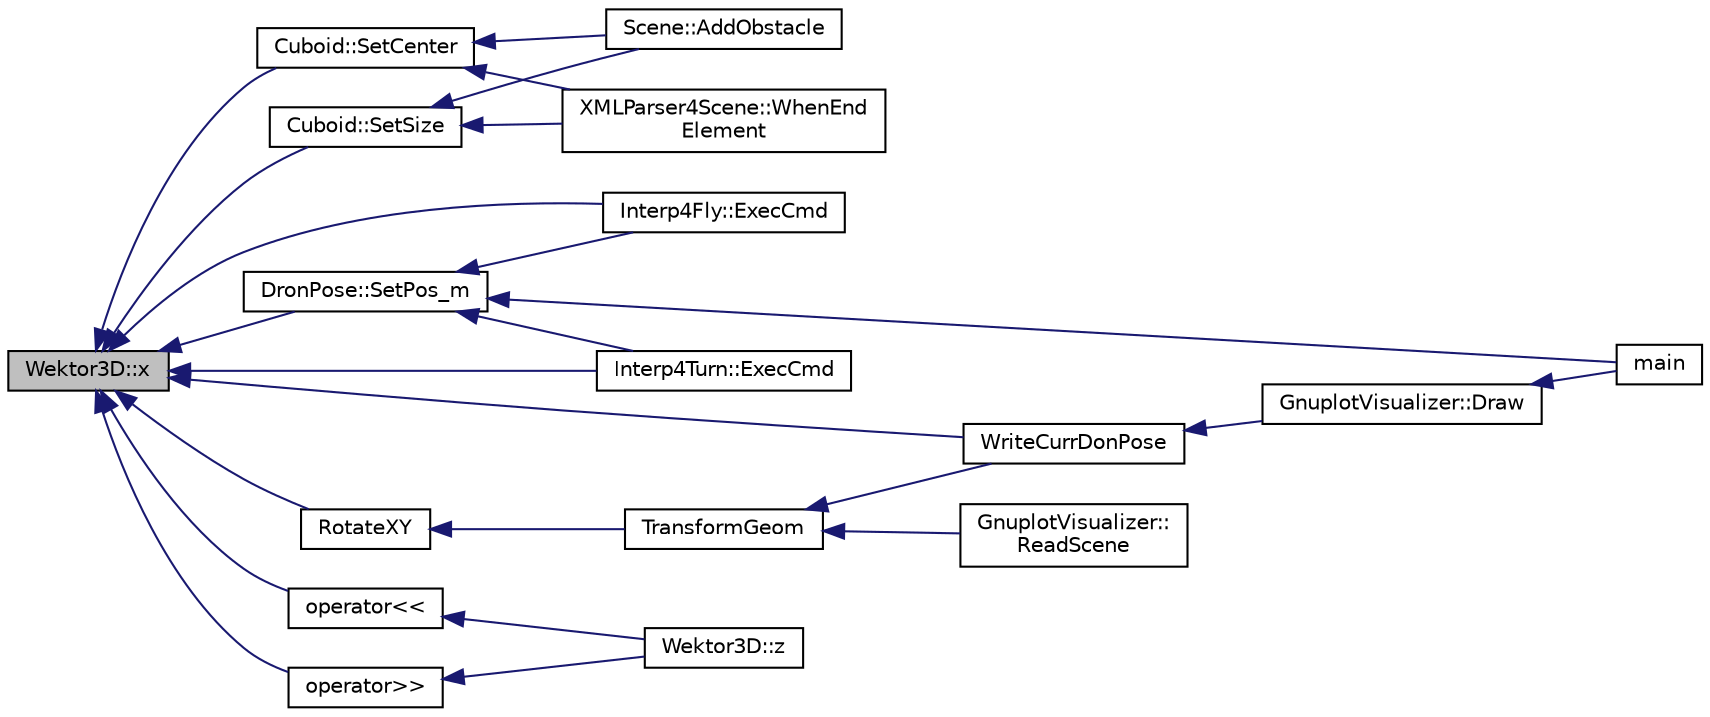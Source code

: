 digraph "Wektor3D::x"
{
  edge [fontname="Helvetica",fontsize="10",labelfontname="Helvetica",labelfontsize="10"];
  node [fontname="Helvetica",fontsize="10",shape=record];
  rankdir="LR";
  Node1 [label="Wektor3D::x",height=0.2,width=0.4,color="black", fillcolor="grey75", style="filled", fontcolor="black"];
  Node1 -> Node2 [dir="back",color="midnightblue",fontsize="10",style="solid",fontname="Helvetica"];
  Node2 [label="Cuboid::SetSize",height=0.2,width=0.4,color="black", fillcolor="white", style="filled",URL="$class_cuboid.html#ad4ab95061ca2e19aa7e2c890eb345e22",tooltip="Zapisuje dlugości boków prostopadłościanu. "];
  Node2 -> Node3 [dir="back",color="midnightblue",fontsize="10",style="solid",fontname="Helvetica"];
  Node3 [label="Scene::AddObstacle",height=0.2,width=0.4,color="black", fillcolor="white", style="filled",URL="$class_scene.html#aa673e67c91dff47b5ab1550de35bfa19",tooltip="Dodaje nową przeszkodę do sceny. "];
  Node2 -> Node4 [dir="back",color="midnightblue",fontsize="10",style="solid",fontname="Helvetica"];
  Node4 [label="XMLParser4Scene::WhenEnd\lElement",height=0.2,width=0.4,color="black", fillcolor="white", style="filled",URL="$class_x_m_l_parser4_scene.html#a21d50c14e7729235589b58f32dce9556",tooltip="Wykonuje końcowe operacje związane z danym elementem XML. "];
  Node1 -> Node5 [dir="back",color="midnightblue",fontsize="10",style="solid",fontname="Helvetica"];
  Node5 [label="Cuboid::SetCenter",height=0.2,width=0.4,color="black", fillcolor="white", style="filled",URL="$class_cuboid.html#a057fd804be6a022ec22411eb5b9a3073",tooltip="Zapisuje środek prostopadłościanu. "];
  Node5 -> Node3 [dir="back",color="midnightblue",fontsize="10",style="solid",fontname="Helvetica"];
  Node5 -> Node4 [dir="back",color="midnightblue",fontsize="10",style="solid",fontname="Helvetica"];
  Node1 -> Node6 [dir="back",color="midnightblue",fontsize="10",style="solid",fontname="Helvetica"];
  Node6 [label="DronPose::SetPos_m",height=0.2,width=0.4,color="black", fillcolor="white", style="filled",URL="$class_dron_pose.html#aeefe822241c1c8dbcab3e806dd1016bf",tooltip="Ustawia wartości współrzędnych pozy robota. "];
  Node6 -> Node7 [dir="back",color="midnightblue",fontsize="10",style="solid",fontname="Helvetica"];
  Node7 [label="Interp4Fly::ExecCmd",height=0.2,width=0.4,color="black", fillcolor="white", style="filled",URL="$class_interp4_fly.html#a0e0e5348c18740d2647a1c02aad4344c",tooltip="Wykonuje zadanie dla danej wtyczki i wyświetla pozycję drona. "];
  Node6 -> Node8 [dir="back",color="midnightblue",fontsize="10",style="solid",fontname="Helvetica"];
  Node8 [label="Interp4Turn::ExecCmd",height=0.2,width=0.4,color="black", fillcolor="white", style="filled",URL="$class_interp4_turn.html#aa6b8457105e0d372ecfb5bdfec0d7efa",tooltip="Wykonuje zadanie dla danej wtyczki i wyświetla pozycję drona. "];
  Node6 -> Node9 [dir="back",color="midnightblue",fontsize="10",style="solid",fontname="Helvetica"];
  Node9 [label="main",height=0.2,width=0.4,color="black", fillcolor="white", style="filled",URL="$main_8cpp.html#ae66f6b31b5ad750f1fe042a706a4e3d4"];
  Node1 -> Node10 [dir="back",color="midnightblue",fontsize="10",style="solid",fontname="Helvetica"];
  Node10 [label="RotateXY",height=0.2,width=0.4,color="black", fillcolor="white", style="filled",URL="$_gnuplot_visualizer_8cpp.html#a359580f84d2edd509de42303e4759bc2",tooltip="Rotacja i skalowanie współrzędnych punktu. "];
  Node10 -> Node11 [dir="back",color="midnightblue",fontsize="10",style="solid",fontname="Helvetica"];
  Node11 [label="TransformGeom",height=0.2,width=0.4,color="black", fillcolor="white", style="filled",URL="$_gnuplot_visualizer_8cpp.html#a859ec2a0d8df8dcd2986cafdf41929a6"];
  Node11 -> Node12 [dir="back",color="midnightblue",fontsize="10",style="solid",fontname="Helvetica"];
  Node12 [label="WriteCurrDonPose",height=0.2,width=0.4,color="black", fillcolor="white", style="filled",URL="$_gnuplot_visualizer_8cpp.html#a9f7a66ce1ada8bb52c97bc5fb9110f61"];
  Node12 -> Node13 [dir="back",color="midnightblue",fontsize="10",style="solid",fontname="Helvetica"];
  Node13 [label="GnuplotVisualizer::Draw",height=0.2,width=0.4,color="black", fillcolor="white", style="filled",URL="$class_gnuplot_visualizer.html#a2838d8dfb9a8e5f1c383f59f2dd2d9a1"];
  Node13 -> Node9 [dir="back",color="midnightblue",fontsize="10",style="solid",fontname="Helvetica"];
  Node11 -> Node14 [dir="back",color="midnightblue",fontsize="10",style="solid",fontname="Helvetica"];
  Node14 [label="GnuplotVisualizer::\lReadScene",height=0.2,width=0.4,color="black", fillcolor="white", style="filled",URL="$class_gnuplot_visualizer.html#ad50187da03a2c0687249e770eb3e1c82",tooltip="Metoda czytania opis sceny z pliku XML. "];
  Node1 -> Node12 [dir="back",color="midnightblue",fontsize="10",style="solid",fontname="Helvetica"];
  Node1 -> Node7 [dir="back",color="midnightblue",fontsize="10",style="solid",fontname="Helvetica"];
  Node1 -> Node8 [dir="back",color="midnightblue",fontsize="10",style="solid",fontname="Helvetica"];
  Node1 -> Node15 [dir="back",color="midnightblue",fontsize="10",style="solid",fontname="Helvetica"];
  Node15 [label="operator\>\>",height=0.2,width=0.4,color="black", fillcolor="white", style="filled",URL="$_wektor3_d_8cpp.html#a382fbd2d002e9cb6d8d58cb2f3cf786e",tooltip="Czyta ze strumienia trzy kolejne współrzędne wektora. "];
  Node15 -> Node16 [dir="back",color="midnightblue",fontsize="10",style="solid",fontname="Helvetica"];
  Node16 [label="Wektor3D::z",height=0.2,width=0.4,color="black", fillcolor="white", style="filled",URL="$class_wektor3_d.html#aa6cbb7a13c8975b47f41794c99d77093",tooltip="Udostępia do modyfikacji współrzędną z-ową. "];
  Node1 -> Node17 [dir="back",color="midnightblue",fontsize="10",style="solid",fontname="Helvetica"];
  Node17 [label="operator\<\<",height=0.2,width=0.4,color="black", fillcolor="white", style="filled",URL="$_wektor3_d_8cpp.html#addd0e894a30b8fc8f3e9ef588b037767",tooltip="Wpisuje do strumienia trzy kolejne współrzędne rozdzielone pojedynczymi spacjami. ..."];
  Node17 -> Node16 [dir="back",color="midnightblue",fontsize="10",style="solid",fontname="Helvetica"];
}

